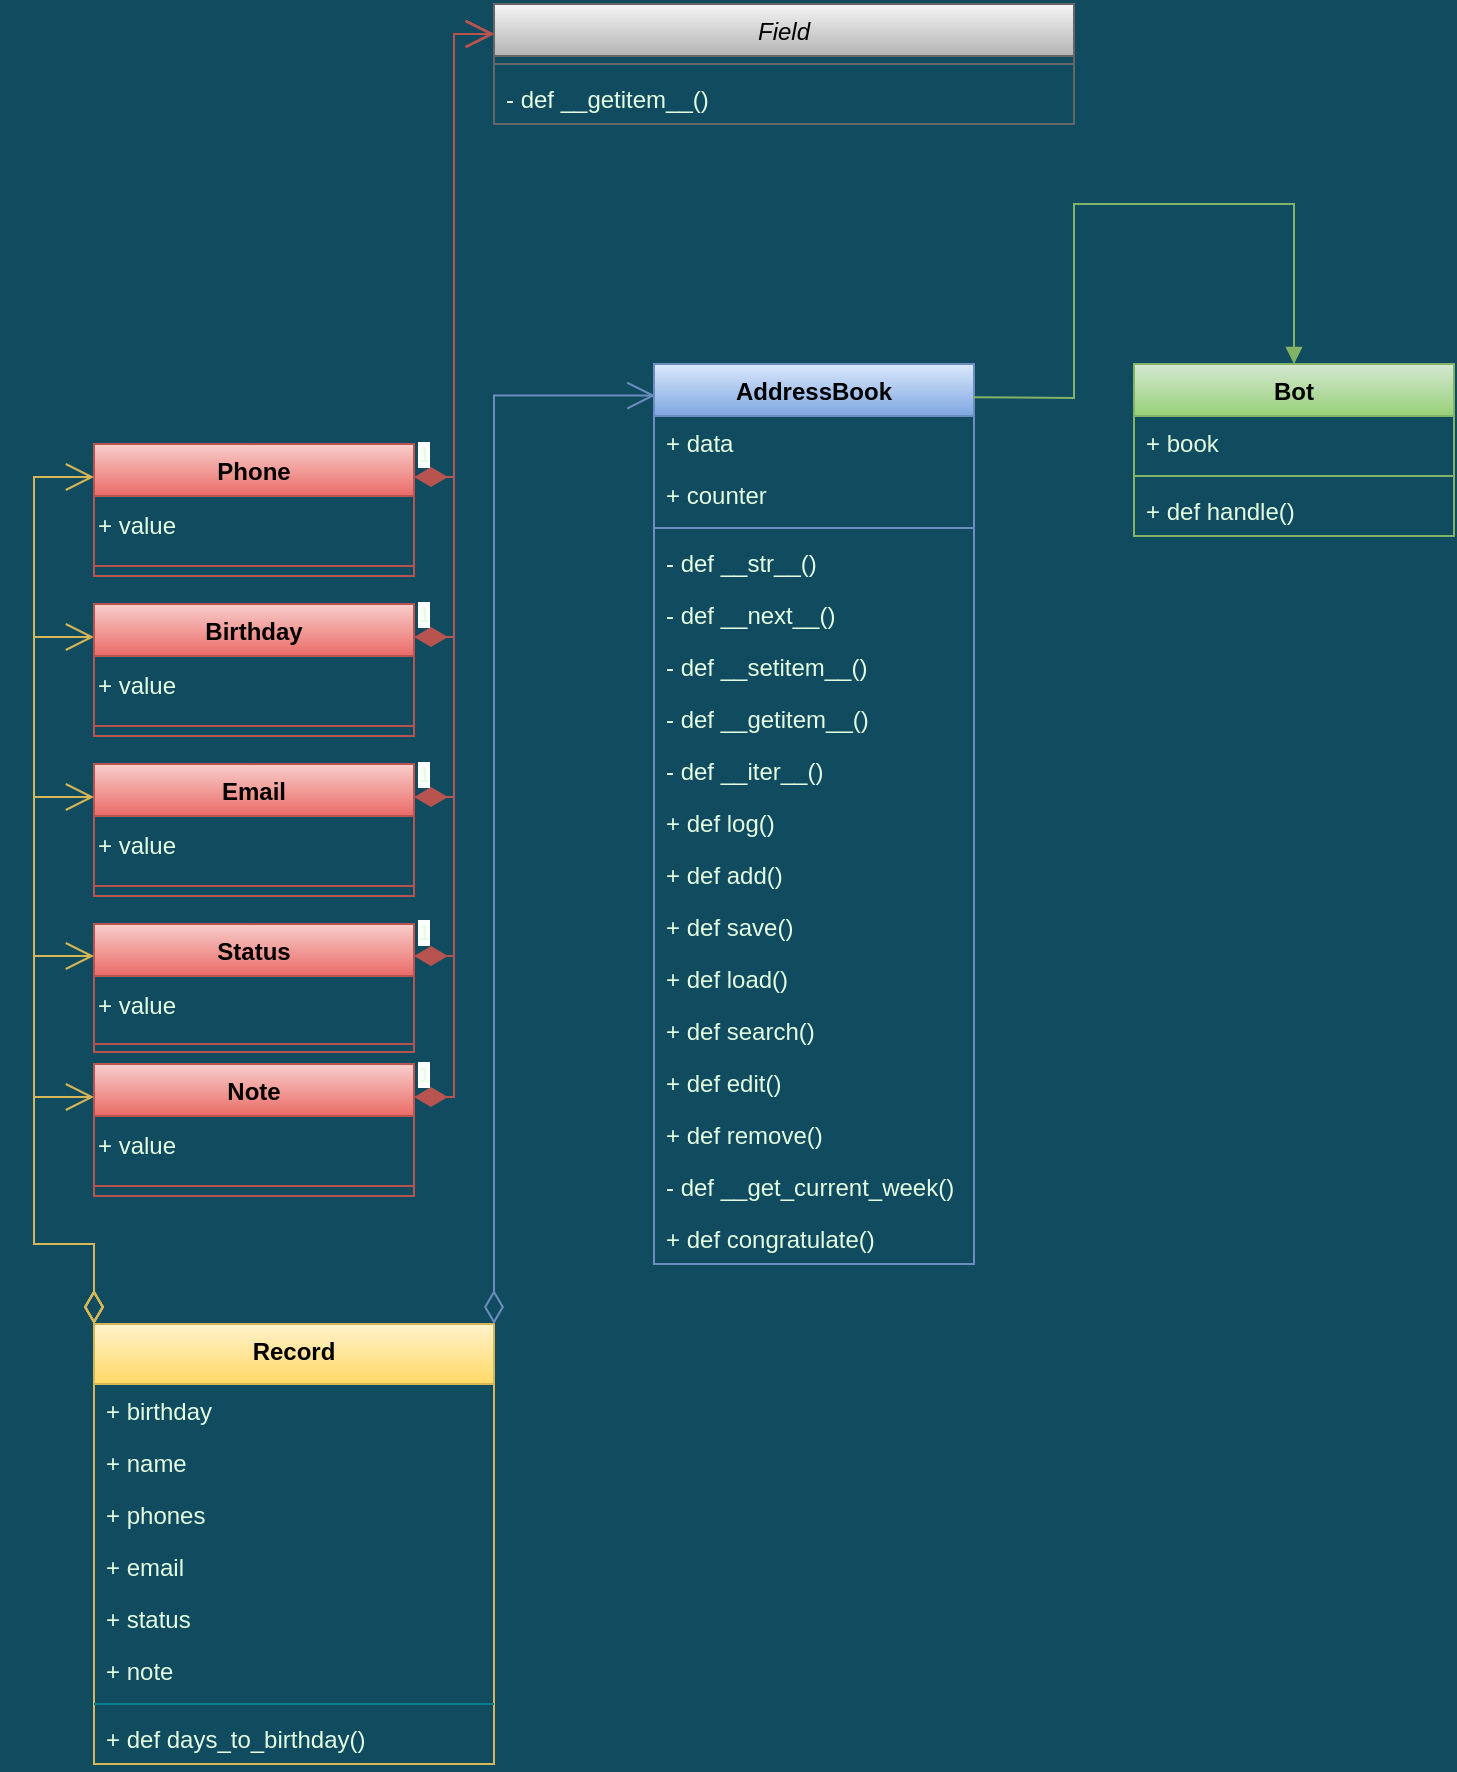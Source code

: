 <mxfile version="20.6.0" type="github">
  <diagram id="a-wJ550SCJioD9VcvtbM" name="Страница 1">
    <mxGraphModel dx="1483" dy="816" grid="1" gridSize="10" guides="1" tooltips="1" connect="1" arrows="1" fold="1" page="1" pageScale="1" pageWidth="827" pageHeight="1169" background="#114B5F" math="0" shadow="0">
      <root>
        <mxCell id="0" />
        <mxCell id="1" parent="0" />
        <mxCell id="e4HfKH6Nf01WdUcodll_-42" value="Record" style="swimlane;fontStyle=1;align=center;verticalAlign=top;childLayout=stackLayout;horizontal=1;startSize=30;horizontalStack=0;resizeParent=1;resizeParentMax=0;resizeLast=0;collapsible=1;marginBottom=0;rounded=1;fillColor=#fff2cc;strokeColor=#d6b656;arcSize=0;gradientColor=#ffd966;" parent="1" vertex="1">
          <mxGeometry x="89" y="804" width="200" height="220" as="geometry">
            <mxRectangle x="120" y="60" width="100" height="30" as="alternateBounds" />
          </mxGeometry>
        </mxCell>
        <mxCell id="e4HfKH6Nf01WdUcodll_-52" value="+ birthday" style="text;strokeColor=none;fillColor=none;align=left;verticalAlign=top;spacingLeft=4;spacingRight=4;overflow=hidden;rotatable=0;points=[[0,0.5],[1,0.5]];portConstraint=eastwest;rounded=1;fontColor=#E4FDE1;" parent="e4HfKH6Nf01WdUcodll_-42" vertex="1">
          <mxGeometry y="30" width="200" height="26" as="geometry" />
        </mxCell>
        <mxCell id="e4HfKH6Nf01WdUcodll_-43" value="+ name" style="text;strokeColor=none;fillColor=none;align=left;verticalAlign=top;spacingLeft=4;spacingRight=4;overflow=hidden;rotatable=0;points=[[0,0.5],[1,0.5]];portConstraint=eastwest;rounded=1;fontColor=#E4FDE1;" parent="e4HfKH6Nf01WdUcodll_-42" vertex="1">
          <mxGeometry y="56" width="200" height="26" as="geometry" />
        </mxCell>
        <mxCell id="KBlOWy45lpfhE70E7ze1-1" value="+ phones" style="text;strokeColor=none;fillColor=none;align=left;verticalAlign=top;spacingLeft=4;spacingRight=4;overflow=hidden;rotatable=0;points=[[0,0.5],[1,0.5]];portConstraint=eastwest;rounded=1;fontColor=#E4FDE1;" vertex="1" parent="e4HfKH6Nf01WdUcodll_-42">
          <mxGeometry y="82" width="200" height="26" as="geometry" />
        </mxCell>
        <mxCell id="KBlOWy45lpfhE70E7ze1-2" value="+ email" style="text;strokeColor=none;fillColor=none;align=left;verticalAlign=top;spacingLeft=4;spacingRight=4;overflow=hidden;rotatable=0;points=[[0,0.5],[1,0.5]];portConstraint=eastwest;rounded=1;fontColor=#E4FDE1;" vertex="1" parent="e4HfKH6Nf01WdUcodll_-42">
          <mxGeometry y="108" width="200" height="26" as="geometry" />
        </mxCell>
        <mxCell id="KBlOWy45lpfhE70E7ze1-3" value="+ status" style="text;strokeColor=none;fillColor=none;align=left;verticalAlign=top;spacingLeft=4;spacingRight=4;overflow=hidden;rotatable=0;points=[[0,0.5],[1,0.5]];portConstraint=eastwest;rounded=1;fontColor=#E4FDE1;" vertex="1" parent="e4HfKH6Nf01WdUcodll_-42">
          <mxGeometry y="134" width="200" height="26" as="geometry" />
        </mxCell>
        <mxCell id="KBlOWy45lpfhE70E7ze1-4" value="+ note" style="text;strokeColor=none;fillColor=none;align=left;verticalAlign=top;spacingLeft=4;spacingRight=4;overflow=hidden;rotatable=0;points=[[0,0.5],[1,0.5]];portConstraint=eastwest;rounded=1;fontColor=#E4FDE1;" vertex="1" parent="e4HfKH6Nf01WdUcodll_-42">
          <mxGeometry y="160" width="200" height="26" as="geometry" />
        </mxCell>
        <mxCell id="e4HfKH6Nf01WdUcodll_-44" value="" style="line;strokeWidth=1;fillColor=none;align=left;verticalAlign=middle;spacingTop=-1;spacingLeft=3;spacingRight=3;rotatable=0;labelPosition=right;points=[];portConstraint=eastwest;strokeColor=#028090;rounded=1;fontColor=#E4FDE1;labelBackgroundColor=#114B5F;" parent="e4HfKH6Nf01WdUcodll_-42" vertex="1">
          <mxGeometry y="186" width="200" height="8" as="geometry" />
        </mxCell>
        <mxCell id="e4HfKH6Nf01WdUcodll_-45" value="+ def days_to_birthday()" style="text;strokeColor=none;fillColor=none;align=left;verticalAlign=top;spacingLeft=4;spacingRight=4;overflow=hidden;rotatable=0;points=[[0,0.5],[1,0.5]];portConstraint=eastwest;rounded=1;fontColor=#E4FDE1;" parent="e4HfKH6Nf01WdUcodll_-42" vertex="1">
          <mxGeometry y="194" width="200" height="26" as="geometry" />
        </mxCell>
        <mxCell id="KBlOWy45lpfhE70E7ze1-87" value="1" style="endArrow=open;html=1;endSize=12;startArrow=diamondThin;startSize=14;startFill=0;edgeStyle=orthogonalEdgeStyle;align=left;verticalAlign=bottom;rounded=0;strokeColor=#d6b656;fontColor=none;fillColor=#fff2cc;entryX=0;entryY=0.25;entryDx=0;entryDy=0;labelBackgroundColor=none;noLabel=1;gradientColor=#ffd966;" edge="1" parent="e4HfKH6Nf01WdUcodll_-42" target="KBlOWy45lpfhE70E7ze1-17">
          <mxGeometry x="-1" y="3" relative="1" as="geometry">
            <mxPoint as="sourcePoint" />
            <mxPoint x="280" y="-100" as="targetPoint" />
            <Array as="points">
              <mxPoint />
              <mxPoint y="-40" />
              <mxPoint x="-30" y="-40" />
              <mxPoint x="-30" y="-343" />
            </Array>
          </mxGeometry>
        </mxCell>
        <mxCell id="KBlOWy45lpfhE70E7ze1-5" value="Field" style="swimlane;fontStyle=2;align=center;verticalAlign=top;childLayout=stackLayout;horizontal=1;startSize=26;horizontalStack=0;resizeParent=1;resizeParentMax=0;resizeLast=0;collapsible=1;marginBottom=0;strokeColor=#666666;fillColor=#f5f5f5;gradientColor=#b3b3b3;" vertex="1" parent="1">
          <mxGeometry x="289" y="144" width="290" height="60" as="geometry" />
        </mxCell>
        <mxCell id="KBlOWy45lpfhE70E7ze1-7" value="" style="line;strokeWidth=1;fillColor=none;align=left;verticalAlign=middle;spacingTop=-1;spacingLeft=3;spacingRight=3;rotatable=0;labelPosition=right;points=[];portConstraint=eastwest;strokeColor=inherit;fontColor=#E4FDE1;" vertex="1" parent="KBlOWy45lpfhE70E7ze1-5">
          <mxGeometry y="26" width="290" height="8" as="geometry" />
        </mxCell>
        <mxCell id="KBlOWy45lpfhE70E7ze1-8" value="- def __getitem__()" style="text;strokeColor=none;fillColor=none;align=left;verticalAlign=top;spacingLeft=4;spacingRight=4;overflow=hidden;rotatable=0;points=[[0,0.5],[1,0.5]];portConstraint=eastwest;fontColor=#E4FDE1;" vertex="1" parent="KBlOWy45lpfhE70E7ze1-5">
          <mxGeometry y="34" width="290" height="26" as="geometry" />
        </mxCell>
        <mxCell id="KBlOWy45lpfhE70E7ze1-13" value="Phone" style="swimlane;fontStyle=1;align=center;verticalAlign=top;childLayout=stackLayout;horizontal=1;startSize=26;horizontalStack=0;resizeParent=1;resizeParentMax=0;resizeLast=0;collapsible=1;marginBottom=0;strokeColor=#b85450;fillColor=#f8cecc;gradientColor=#ea6b66;" vertex="1" parent="1">
          <mxGeometry x="89" y="364" width="160" height="66" as="geometry">
            <mxRectangle x="40" y="310" width="80" height="30" as="alternateBounds" />
          </mxGeometry>
        </mxCell>
        <mxCell id="KBlOWy45lpfhE70E7ze1-52" value="&lt;span style=&quot;&quot;&gt;+ value&lt;/span&gt;" style="text;html=1;resizable=0;autosize=1;align=left;verticalAlign=middle;points=[];fillColor=none;strokeColor=none;rounded=0;fontColor=#E4FDE1;" vertex="1" parent="KBlOWy45lpfhE70E7ze1-13">
          <mxGeometry y="26" width="160" height="30" as="geometry" />
        </mxCell>
        <mxCell id="KBlOWy45lpfhE70E7ze1-15" value="" style="line;strokeWidth=1;fillColor=none;align=left;verticalAlign=middle;spacingTop=-1;spacingLeft=3;spacingRight=3;rotatable=0;labelPosition=right;points=[];portConstraint=eastwest;strokeColor=inherit;fontColor=#E4FDE1;" vertex="1" parent="KBlOWy45lpfhE70E7ze1-13">
          <mxGeometry y="56" width="160" height="10" as="geometry" />
        </mxCell>
        <mxCell id="KBlOWy45lpfhE70E7ze1-23" value="Status" style="swimlane;fontStyle=1;align=center;verticalAlign=top;childLayout=stackLayout;horizontal=1;startSize=26;horizontalStack=0;resizeParent=1;resizeParentMax=0;resizeLast=0;collapsible=1;marginBottom=0;strokeColor=#b85450;fillColor=#f8cecc;gradientColor=#ea6b66;" vertex="1" parent="1">
          <mxGeometry x="89" y="604" width="160" height="64" as="geometry">
            <mxRectangle x="330" y="250" width="80" height="30" as="alternateBounds" />
          </mxGeometry>
        </mxCell>
        <mxCell id="KBlOWy45lpfhE70E7ze1-59" value="&lt;span style=&quot;&quot;&gt;+ value&lt;/span&gt;" style="text;html=1;align=left;verticalAlign=middle;resizable=0;points=[];autosize=1;strokeColor=none;fillColor=none;fontColor=#E4FDE1;" vertex="1" parent="KBlOWy45lpfhE70E7ze1-23">
          <mxGeometry y="26" width="160" height="30" as="geometry" />
        </mxCell>
        <mxCell id="KBlOWy45lpfhE70E7ze1-24" value="" style="line;strokeWidth=1;fillColor=#f8cecc;align=left;verticalAlign=middle;spacingTop=-1;spacingLeft=3;spacingRight=3;rotatable=0;labelPosition=right;points=[];portConstraint=eastwest;strokeColor=#b85450;gradientColor=#ea6b66;" vertex="1" parent="KBlOWy45lpfhE70E7ze1-23">
          <mxGeometry y="56" width="160" height="8" as="geometry" />
        </mxCell>
        <mxCell id="KBlOWy45lpfhE70E7ze1-30" value="Note" style="swimlane;fontStyle=1;align=center;verticalAlign=top;childLayout=stackLayout;horizontal=1;startSize=26;horizontalStack=0;resizeParent=1;resizeParentMax=0;resizeLast=0;collapsible=1;marginBottom=0;strokeColor=#b85450;fillColor=#f8cecc;gradientColor=#ea6b66;" vertex="1" parent="1">
          <mxGeometry x="89" y="674" width="160" height="66" as="geometry">
            <mxRectangle x="330" y="250" width="80" height="30" as="alternateBounds" />
          </mxGeometry>
        </mxCell>
        <mxCell id="KBlOWy45lpfhE70E7ze1-60" value="&lt;span style=&quot;&quot;&gt;+ value&lt;/span&gt;" style="text;html=1;align=left;verticalAlign=middle;resizable=0;points=[];autosize=1;strokeColor=none;fillColor=none;fontColor=#E4FDE1;" vertex="1" parent="KBlOWy45lpfhE70E7ze1-30">
          <mxGeometry y="26" width="160" height="30" as="geometry" />
        </mxCell>
        <mxCell id="KBlOWy45lpfhE70E7ze1-31" value="" style="line;strokeWidth=1;fillColor=none;align=left;verticalAlign=middle;spacingTop=-1;spacingLeft=3;spacingRight=3;rotatable=0;labelPosition=right;points=[];portConstraint=eastwest;strokeColor=inherit;fontColor=#E4FDE1;" vertex="1" parent="KBlOWy45lpfhE70E7ze1-30">
          <mxGeometry y="56" width="160" height="10" as="geometry" />
        </mxCell>
        <mxCell id="KBlOWy45lpfhE70E7ze1-46" value="Bot" style="swimlane;fontStyle=1;align=center;verticalAlign=top;childLayout=stackLayout;horizontal=1;startSize=26;horizontalStack=0;resizeParent=1;resizeParentMax=0;resizeLast=0;collapsible=1;marginBottom=0;strokeColor=#82b366;fillColor=#d5e8d4;gradientColor=#97d077;" vertex="1" parent="1">
          <mxGeometry x="609" y="324" width="160" height="86" as="geometry" />
        </mxCell>
        <mxCell id="KBlOWy45lpfhE70E7ze1-47" value="+ book" style="text;strokeColor=none;fillColor=none;align=left;verticalAlign=top;spacingLeft=4;spacingRight=4;overflow=hidden;rotatable=0;points=[[0,0.5],[1,0.5]];portConstraint=eastwest;fontColor=#E4FDE1;" vertex="1" parent="KBlOWy45lpfhE70E7ze1-46">
          <mxGeometry y="26" width="160" height="26" as="geometry" />
        </mxCell>
        <mxCell id="KBlOWy45lpfhE70E7ze1-48" value="" style="line;strokeWidth=1;fillColor=none;align=left;verticalAlign=middle;spacingTop=-1;spacingLeft=3;spacingRight=3;rotatable=0;labelPosition=right;points=[];portConstraint=eastwest;strokeColor=inherit;fontColor=#E4FDE1;" vertex="1" parent="KBlOWy45lpfhE70E7ze1-46">
          <mxGeometry y="52" width="160" height="8" as="geometry" />
        </mxCell>
        <mxCell id="KBlOWy45lpfhE70E7ze1-49" value="+ def handle()" style="text;strokeColor=none;fillColor=none;align=left;verticalAlign=top;spacingLeft=4;spacingRight=4;overflow=hidden;rotatable=0;points=[[0,0.5],[1,0.5]];portConstraint=eastwest;fontColor=#E4FDE1;" vertex="1" parent="KBlOWy45lpfhE70E7ze1-46">
          <mxGeometry y="60" width="160" height="26" as="geometry" />
        </mxCell>
        <mxCell id="KBlOWy45lpfhE70E7ze1-20" value="Email" style="swimlane;fontStyle=1;align=center;verticalAlign=top;childLayout=stackLayout;horizontal=1;startSize=26;horizontalStack=0;resizeParent=1;resizeParentMax=0;resizeLast=0;collapsible=1;marginBottom=0;strokeColor=#b85450;fillColor=#f8cecc;gradientColor=#ea6b66;" vertex="1" parent="1">
          <mxGeometry x="89" y="524" width="160" height="66" as="geometry">
            <mxRectangle x="330" y="250" width="80" height="30" as="alternateBounds" />
          </mxGeometry>
        </mxCell>
        <mxCell id="KBlOWy45lpfhE70E7ze1-56" value="&lt;span style=&quot;&quot;&gt;+ value&lt;/span&gt;" style="text;html=1;align=left;verticalAlign=middle;resizable=0;points=[];autosize=1;strokeColor=none;fillColor=none;fontColor=#E4FDE1;" vertex="1" parent="KBlOWy45lpfhE70E7ze1-20">
          <mxGeometry y="26" width="160" height="30" as="geometry" />
        </mxCell>
        <mxCell id="KBlOWy45lpfhE70E7ze1-21" value="" style="line;strokeWidth=1;fillColor=none;align=left;verticalAlign=middle;spacingTop=-1;spacingLeft=3;spacingRight=3;rotatable=0;labelPosition=right;points=[];portConstraint=eastwest;strokeColor=inherit;fontColor=#E4FDE1;" vertex="1" parent="KBlOWy45lpfhE70E7ze1-20">
          <mxGeometry y="56" width="160" height="10" as="geometry" />
        </mxCell>
        <mxCell id="KBlOWy45lpfhE70E7ze1-17" value="Birthday&#xa;" style="swimlane;fontStyle=1;align=center;verticalAlign=top;childLayout=stackLayout;horizontal=1;startSize=26;horizontalStack=0;resizeParent=1;resizeParentMax=0;resizeLast=0;collapsible=1;marginBottom=0;strokeColor=#b85450;fillColor=#f8cecc;gradientColor=#ea6b66;" vertex="1" parent="1">
          <mxGeometry x="89" y="444" width="160" height="66" as="geometry">
            <mxRectangle x="330" y="250" width="80" height="30" as="alternateBounds" />
          </mxGeometry>
        </mxCell>
        <mxCell id="KBlOWy45lpfhE70E7ze1-55" value="&lt;span style=&quot;&quot;&gt;+ value&lt;/span&gt;" style="text;html=1;align=left;verticalAlign=middle;resizable=0;points=[];autosize=1;strokeColor=none;fillColor=none;fontColor=#E4FDE1;" vertex="1" parent="KBlOWy45lpfhE70E7ze1-17">
          <mxGeometry y="26" width="160" height="30" as="geometry" />
        </mxCell>
        <mxCell id="KBlOWy45lpfhE70E7ze1-18" value="" style="line;strokeWidth=1;fillColor=none;align=left;verticalAlign=middle;spacingTop=-1;spacingLeft=3;spacingRight=3;rotatable=0;labelPosition=right;points=[];portConstraint=eastwest;strokeColor=inherit;fontColor=#E4FDE1;" vertex="1" parent="KBlOWy45lpfhE70E7ze1-17">
          <mxGeometry y="56" width="160" height="10" as="geometry" />
        </mxCell>
        <mxCell id="KBlOWy45lpfhE70E7ze1-61" value="AddressBook" style="swimlane;fontStyle=1;align=center;verticalAlign=top;childLayout=stackLayout;horizontal=1;startSize=26;horizontalStack=0;resizeParent=1;resizeParentMax=0;resizeLast=0;collapsible=1;marginBottom=0;strokeColor=#6c8ebf;fillColor=#dae8fc;gradientColor=#7ea6e0;" vertex="1" parent="1">
          <mxGeometry x="369" y="324" width="160" height="450" as="geometry" />
        </mxCell>
        <mxCell id="KBlOWy45lpfhE70E7ze1-62" value="+ data" style="text;strokeColor=none;fillColor=none;align=left;verticalAlign=top;spacingLeft=4;spacingRight=4;overflow=hidden;rotatable=0;points=[[0,0.5],[1,0.5]];portConstraint=eastwest;fontColor=#E4FDE1;" vertex="1" parent="KBlOWy45lpfhE70E7ze1-61">
          <mxGeometry y="26" width="160" height="26" as="geometry" />
        </mxCell>
        <mxCell id="KBlOWy45lpfhE70E7ze1-67" value="+ counter" style="text;strokeColor=none;fillColor=none;align=left;verticalAlign=top;spacingLeft=4;spacingRight=4;overflow=hidden;rotatable=0;points=[[0,0.5],[1,0.5]];portConstraint=eastwest;fontColor=#E4FDE1;" vertex="1" parent="KBlOWy45lpfhE70E7ze1-61">
          <mxGeometry y="52" width="160" height="26" as="geometry" />
        </mxCell>
        <mxCell id="KBlOWy45lpfhE70E7ze1-63" value="" style="line;strokeWidth=1;fillColor=none;align=left;verticalAlign=middle;spacingTop=-1;spacingLeft=3;spacingRight=3;rotatable=0;labelPosition=right;points=[];portConstraint=eastwest;strokeColor=inherit;fontColor=#E4FDE1;" vertex="1" parent="KBlOWy45lpfhE70E7ze1-61">
          <mxGeometry y="78" width="160" height="8" as="geometry" />
        </mxCell>
        <mxCell id="KBlOWy45lpfhE70E7ze1-64" value="- def __str__()" style="text;strokeColor=none;fillColor=none;align=left;verticalAlign=top;spacingLeft=4;spacingRight=4;overflow=hidden;rotatable=0;points=[[0,0.5],[1,0.5]];portConstraint=eastwest;fontColor=#E4FDE1;" vertex="1" parent="KBlOWy45lpfhE70E7ze1-61">
          <mxGeometry y="86" width="160" height="26" as="geometry" />
        </mxCell>
        <mxCell id="KBlOWy45lpfhE70E7ze1-68" value="- def __next__()" style="text;strokeColor=none;fillColor=none;align=left;verticalAlign=top;spacingLeft=4;spacingRight=4;overflow=hidden;rotatable=0;points=[[0,0.5],[1,0.5]];portConstraint=eastwest;fontColor=#E4FDE1;" vertex="1" parent="KBlOWy45lpfhE70E7ze1-61">
          <mxGeometry y="112" width="160" height="26" as="geometry" />
        </mxCell>
        <mxCell id="KBlOWy45lpfhE70E7ze1-69" value="- def __setitem__()" style="text;strokeColor=none;fillColor=none;align=left;verticalAlign=top;spacingLeft=4;spacingRight=4;overflow=hidden;rotatable=0;points=[[0,0.5],[1,0.5]];portConstraint=eastwest;fontColor=#E4FDE1;" vertex="1" parent="KBlOWy45lpfhE70E7ze1-61">
          <mxGeometry y="138" width="160" height="26" as="geometry" />
        </mxCell>
        <mxCell id="KBlOWy45lpfhE70E7ze1-70" value="- def __getitem__()" style="text;strokeColor=none;fillColor=none;align=left;verticalAlign=top;spacingLeft=4;spacingRight=4;overflow=hidden;rotatable=0;points=[[0,0.5],[1,0.5]];portConstraint=eastwest;fontColor=#E4FDE1;" vertex="1" parent="KBlOWy45lpfhE70E7ze1-61">
          <mxGeometry y="164" width="160" height="26" as="geometry" />
        </mxCell>
        <mxCell id="KBlOWy45lpfhE70E7ze1-71" value="- def __iter__()" style="text;strokeColor=none;fillColor=none;align=left;verticalAlign=top;spacingLeft=4;spacingRight=4;overflow=hidden;rotatable=0;points=[[0,0.5],[1,0.5]];portConstraint=eastwest;fontColor=#E4FDE1;" vertex="1" parent="KBlOWy45lpfhE70E7ze1-61">
          <mxGeometry y="190" width="160" height="26" as="geometry" />
        </mxCell>
        <mxCell id="KBlOWy45lpfhE70E7ze1-72" value="+ def log()" style="text;strokeColor=none;fillColor=none;align=left;verticalAlign=top;spacingLeft=4;spacingRight=4;overflow=hidden;rotatable=0;points=[[0,0.5],[1,0.5]];portConstraint=eastwest;fontColor=#E4FDE1;" vertex="1" parent="KBlOWy45lpfhE70E7ze1-61">
          <mxGeometry y="216" width="160" height="26" as="geometry" />
        </mxCell>
        <mxCell id="KBlOWy45lpfhE70E7ze1-73" value="+ def add()" style="text;strokeColor=none;fillColor=none;align=left;verticalAlign=top;spacingLeft=4;spacingRight=4;overflow=hidden;rotatable=0;points=[[0,0.5],[1,0.5]];portConstraint=eastwest;fontColor=#E4FDE1;" vertex="1" parent="KBlOWy45lpfhE70E7ze1-61">
          <mxGeometry y="242" width="160" height="26" as="geometry" />
        </mxCell>
        <mxCell id="KBlOWy45lpfhE70E7ze1-74" value="+ def save()" style="text;strokeColor=none;fillColor=none;align=left;verticalAlign=top;spacingLeft=4;spacingRight=4;overflow=hidden;rotatable=0;points=[[0,0.5],[1,0.5]];portConstraint=eastwest;fontColor=#E4FDE1;" vertex="1" parent="KBlOWy45lpfhE70E7ze1-61">
          <mxGeometry y="268" width="160" height="26" as="geometry" />
        </mxCell>
        <mxCell id="KBlOWy45lpfhE70E7ze1-75" value="+ def load()" style="text;strokeColor=none;fillColor=none;align=left;verticalAlign=top;spacingLeft=4;spacingRight=4;overflow=hidden;rotatable=0;points=[[0,0.5],[1,0.5]];portConstraint=eastwest;fontColor=#E4FDE1;" vertex="1" parent="KBlOWy45lpfhE70E7ze1-61">
          <mxGeometry y="294" width="160" height="26" as="geometry" />
        </mxCell>
        <mxCell id="KBlOWy45lpfhE70E7ze1-76" value="+ def search()" style="text;strokeColor=none;fillColor=none;align=left;verticalAlign=top;spacingLeft=4;spacingRight=4;overflow=hidden;rotatable=0;points=[[0,0.5],[1,0.5]];portConstraint=eastwest;fontColor=#E4FDE1;" vertex="1" parent="KBlOWy45lpfhE70E7ze1-61">
          <mxGeometry y="320" width="160" height="26" as="geometry" />
        </mxCell>
        <mxCell id="KBlOWy45lpfhE70E7ze1-77" value="+ def edit()" style="text;strokeColor=none;fillColor=none;align=left;verticalAlign=top;spacingLeft=4;spacingRight=4;overflow=hidden;rotatable=0;points=[[0,0.5],[1,0.5]];portConstraint=eastwest;fontColor=#E4FDE1;" vertex="1" parent="KBlOWy45lpfhE70E7ze1-61">
          <mxGeometry y="346" width="160" height="26" as="geometry" />
        </mxCell>
        <mxCell id="KBlOWy45lpfhE70E7ze1-78" value="+ def remove()" style="text;strokeColor=none;fillColor=none;align=left;verticalAlign=top;spacingLeft=4;spacingRight=4;overflow=hidden;rotatable=0;points=[[0,0.5],[1,0.5]];portConstraint=eastwest;fontColor=#E4FDE1;" vertex="1" parent="KBlOWy45lpfhE70E7ze1-61">
          <mxGeometry y="372" width="160" height="26" as="geometry" />
        </mxCell>
        <mxCell id="KBlOWy45lpfhE70E7ze1-79" value="- def __get_current_week()" style="text;strokeColor=none;fillColor=none;align=left;verticalAlign=top;spacingLeft=4;spacingRight=4;overflow=hidden;rotatable=0;points=[[0,0.5],[1,0.5]];portConstraint=eastwest;fontColor=#E4FDE1;" vertex="1" parent="KBlOWy45lpfhE70E7ze1-61">
          <mxGeometry y="398" width="160" height="26" as="geometry" />
        </mxCell>
        <mxCell id="KBlOWy45lpfhE70E7ze1-80" value="+ def congratulate()" style="text;strokeColor=none;fillColor=none;align=left;verticalAlign=top;spacingLeft=4;spacingRight=4;overflow=hidden;rotatable=0;points=[[0,0.5],[1,0.5]];portConstraint=eastwest;fontColor=#E4FDE1;" vertex="1" parent="KBlOWy45lpfhE70E7ze1-61">
          <mxGeometry y="424" width="160" height="26" as="geometry" />
        </mxCell>
        <mxCell id="KBlOWy45lpfhE70E7ze1-81" value="1" style="endArrow=open;html=1;endSize=12;startArrow=diamondThin;startSize=14;startFill=1;edgeStyle=orthogonalEdgeStyle;align=left;verticalAlign=bottom;rounded=0;strokeColor=#b85450;fontColor=#E4FDE1;fillColor=#f8cecc;exitX=1;exitY=0.25;exitDx=0;exitDy=0;entryX=0;entryY=0.25;entryDx=0;entryDy=0;gradientColor=#ea6b66;" edge="1" parent="1" source="KBlOWy45lpfhE70E7ze1-13" target="KBlOWy45lpfhE70E7ze1-5">
          <mxGeometry x="-1" y="3" relative="1" as="geometry">
            <mxPoint x="439" y="464" as="sourcePoint" />
            <mxPoint x="599" y="464" as="targetPoint" />
          </mxGeometry>
        </mxCell>
        <mxCell id="KBlOWy45lpfhE70E7ze1-82" value="1" style="endArrow=open;html=1;endSize=12;startArrow=diamondThin;startSize=14;startFill=1;edgeStyle=orthogonalEdgeStyle;align=left;verticalAlign=bottom;rounded=0;strokeColor=#b85450;fontColor=#E4FDE1;fillColor=#f8cecc;exitX=1;exitY=0.25;exitDx=0;exitDy=0;entryX=0;entryY=0.25;entryDx=0;entryDy=0;gradientColor=#ea6b66;" edge="1" parent="1" source="KBlOWy45lpfhE70E7ze1-17" target="KBlOWy45lpfhE70E7ze1-5">
          <mxGeometry x="-1" y="3" relative="1" as="geometry">
            <mxPoint x="439" y="464" as="sourcePoint" />
            <mxPoint x="449" y="384" as="targetPoint" />
          </mxGeometry>
        </mxCell>
        <mxCell id="KBlOWy45lpfhE70E7ze1-83" value="1" style="endArrow=open;html=1;endSize=12;startArrow=diamondThin;startSize=14;startFill=1;edgeStyle=orthogonalEdgeStyle;align=left;verticalAlign=bottom;rounded=0;strokeColor=#b85450;fontColor=#E4FDE1;fillColor=#f8cecc;exitX=1;exitY=0.25;exitDx=0;exitDy=0;entryX=0;entryY=0.25;entryDx=0;entryDy=0;gradientColor=#ea6b66;" edge="1" parent="1" source="KBlOWy45lpfhE70E7ze1-20" target="KBlOWy45lpfhE70E7ze1-5">
          <mxGeometry x="-1" y="3" relative="1" as="geometry">
            <mxPoint x="439" y="464" as="sourcePoint" />
            <mxPoint x="389" y="214" as="targetPoint" />
          </mxGeometry>
        </mxCell>
        <mxCell id="KBlOWy45lpfhE70E7ze1-84" value="1" style="endArrow=open;html=1;endSize=12;startArrow=diamondThin;startSize=14;startFill=1;edgeStyle=orthogonalEdgeStyle;align=left;verticalAlign=bottom;rounded=0;strokeColor=#b85450;fontColor=#E4FDE1;fillColor=#f8cecc;exitX=1;exitY=0.25;exitDx=0;exitDy=0;entryX=0;entryY=0.25;entryDx=0;entryDy=0;gradientColor=#ea6b66;" edge="1" parent="1" source="KBlOWy45lpfhE70E7ze1-23" target="KBlOWy45lpfhE70E7ze1-5">
          <mxGeometry x="-1" y="3" relative="1" as="geometry">
            <mxPoint x="289" y="614" as="sourcePoint" />
            <mxPoint x="449" y="614" as="targetPoint" />
          </mxGeometry>
        </mxCell>
        <mxCell id="KBlOWy45lpfhE70E7ze1-85" value="1" style="endArrow=open;html=1;endSize=12;startArrow=diamondThin;startSize=14;startFill=1;edgeStyle=orthogonalEdgeStyle;align=left;verticalAlign=bottom;rounded=0;strokeColor=#b85450;fontColor=#E4FDE1;fillColor=#f8cecc;exitX=1;exitY=0.25;exitDx=0;exitDy=0;entryX=0;entryY=0.25;entryDx=0;entryDy=0;gradientColor=#ea6b66;" edge="1" parent="1" source="KBlOWy45lpfhE70E7ze1-30" target="KBlOWy45lpfhE70E7ze1-5">
          <mxGeometry x="-1" y="3" relative="1" as="geometry">
            <mxPoint x="289" y="664" as="sourcePoint" />
            <mxPoint x="379" y="224" as="targetPoint" />
          </mxGeometry>
        </mxCell>
        <mxCell id="KBlOWy45lpfhE70E7ze1-86" value="1" style="endArrow=open;html=1;endSize=12;startArrow=diamondThin;startSize=14;startFill=0;edgeStyle=orthogonalEdgeStyle;align=left;verticalAlign=bottom;rounded=0;strokeColor=#d6b656;fontColor=none;fillColor=#fff2cc;entryX=0;entryY=0.25;entryDx=0;entryDy=0;exitX=0;exitY=0;exitDx=0;exitDy=0;labelBackgroundColor=none;noLabel=1;gradientColor=#ffd966;" edge="1" parent="1" source="e4HfKH6Nf01WdUcodll_-42" target="KBlOWy45lpfhE70E7ze1-13">
          <mxGeometry x="-1" y="3" relative="1" as="geometry">
            <mxPoint x="109" y="804" as="sourcePoint" />
            <mxPoint x="69" y="684" as="targetPoint" />
            <Array as="points">
              <mxPoint x="89" y="764" />
              <mxPoint x="59" y="764" />
              <mxPoint x="59" y="381" />
            </Array>
          </mxGeometry>
        </mxCell>
        <mxCell id="KBlOWy45lpfhE70E7ze1-88" value="1" style="endArrow=open;html=1;endSize=12;startArrow=diamondThin;startSize=14;startFill=0;edgeStyle=orthogonalEdgeStyle;align=left;verticalAlign=bottom;rounded=0;strokeColor=#d6b656;fontColor=none;fillColor=#fff2cc;exitX=0;exitY=0;exitDx=0;exitDy=0;entryX=0;entryY=0.25;entryDx=0;entryDy=0;labelBackgroundColor=none;noLabel=1;gradientColor=#ffd966;" edge="1" parent="1" source="e4HfKH6Nf01WdUcodll_-42" target="KBlOWy45lpfhE70E7ze1-20">
          <mxGeometry x="-1" y="3" relative="1" as="geometry">
            <mxPoint x="429" y="644" as="sourcePoint" />
            <mxPoint x="589" y="644" as="targetPoint" />
            <Array as="points">
              <mxPoint x="89" y="764" />
              <mxPoint x="59" y="764" />
              <mxPoint x="59" y="541" />
            </Array>
          </mxGeometry>
        </mxCell>
        <mxCell id="KBlOWy45lpfhE70E7ze1-89" value="1" style="endArrow=open;html=1;endSize=12;startArrow=diamondThin;startSize=14;startFill=0;edgeStyle=orthogonalEdgeStyle;align=left;verticalAlign=bottom;rounded=0;strokeColor=#d6b656;fontColor=none;fillColor=#fff2cc;exitX=0;exitY=0;exitDx=0;exitDy=0;entryX=0;entryY=0.25;entryDx=0;entryDy=0;labelBackgroundColor=none;noLabel=1;gradientColor=#ffd966;" edge="1" parent="1" source="e4HfKH6Nf01WdUcodll_-42" target="KBlOWy45lpfhE70E7ze1-23">
          <mxGeometry x="-1" relative="1" as="geometry">
            <mxPoint x="429" y="544" as="sourcePoint" />
            <mxPoint x="589" y="544" as="targetPoint" />
            <Array as="points">
              <mxPoint x="89" y="764" />
              <mxPoint x="59" y="764" />
              <mxPoint x="59" y="620" />
            </Array>
            <mxPoint as="offset" />
          </mxGeometry>
        </mxCell>
        <mxCell id="KBlOWy45lpfhE70E7ze1-90" value="1" style="endArrow=open;html=1;endSize=12;startArrow=diamondThin;startSize=14;startFill=0;edgeStyle=orthogonalEdgeStyle;align=left;verticalAlign=bottom;rounded=0;strokeColor=#d6b656;fontColor=none;fillColor=#fff2cc;exitX=0;exitY=0;exitDx=0;exitDy=0;entryX=0;entryY=0.25;entryDx=0;entryDy=0;labelBackgroundColor=none;noLabel=1;gradientColor=#ffd966;" edge="1" parent="1" source="e4HfKH6Nf01WdUcodll_-42" target="KBlOWy45lpfhE70E7ze1-30">
          <mxGeometry x="-1" y="3" relative="1" as="geometry">
            <mxPoint x="429" y="744" as="sourcePoint" />
            <mxPoint x="589" y="744" as="targetPoint" />
            <Array as="points">
              <mxPoint x="89" y="764" />
              <mxPoint x="59" y="764" />
              <mxPoint x="59" y="691" />
            </Array>
          </mxGeometry>
        </mxCell>
        <mxCell id="KBlOWy45lpfhE70E7ze1-102" value="" style="html=1;verticalAlign=bottom;endArrow=block;rounded=0;labelBackgroundColor=none;strokeColor=#82b366;fontColor=none;fillColor=#d5e8d4;exitX=0.998;exitY=0.037;exitDx=0;exitDy=0;entryX=0.5;entryY=0;entryDx=0;entryDy=0;gradientColor=#97d077;exitPerimeter=0;" edge="1" parent="1" source="KBlOWy45lpfhE70E7ze1-61" target="KBlOWy45lpfhE70E7ze1-46">
          <mxGeometry width="80" relative="1" as="geometry">
            <mxPoint x="469" y="424" as="sourcePoint" />
            <mxPoint x="549" y="424" as="targetPoint" />
            <Array as="points">
              <mxPoint x="579" y="341" />
              <mxPoint x="579" y="244" />
              <mxPoint x="689" y="244" />
            </Array>
          </mxGeometry>
        </mxCell>
        <mxCell id="KBlOWy45lpfhE70E7ze1-103" value="" style="endArrow=open;html=1;endSize=12;startArrow=diamondThin;startSize=14;startFill=0;edgeStyle=orthogonalEdgeStyle;align=left;verticalAlign=bottom;rounded=0;labelBackgroundColor=none;strokeColor=#6c8ebf;fontColor=none;fillColor=#dae8fc;exitX=1;exitY=0;exitDx=0;exitDy=0;entryX=0.004;entryY=0.035;entryDx=0;entryDy=0;entryPerimeter=0;gradientColor=#7ea6e0;" edge="1" parent="1" source="e4HfKH6Nf01WdUcodll_-42" target="KBlOWy45lpfhE70E7ze1-61">
          <mxGeometry x="-1" y="3" relative="1" as="geometry">
            <mxPoint x="429" y="724" as="sourcePoint" />
            <mxPoint x="589" y="724" as="targetPoint" />
          </mxGeometry>
        </mxCell>
      </root>
    </mxGraphModel>
  </diagram>
</mxfile>
